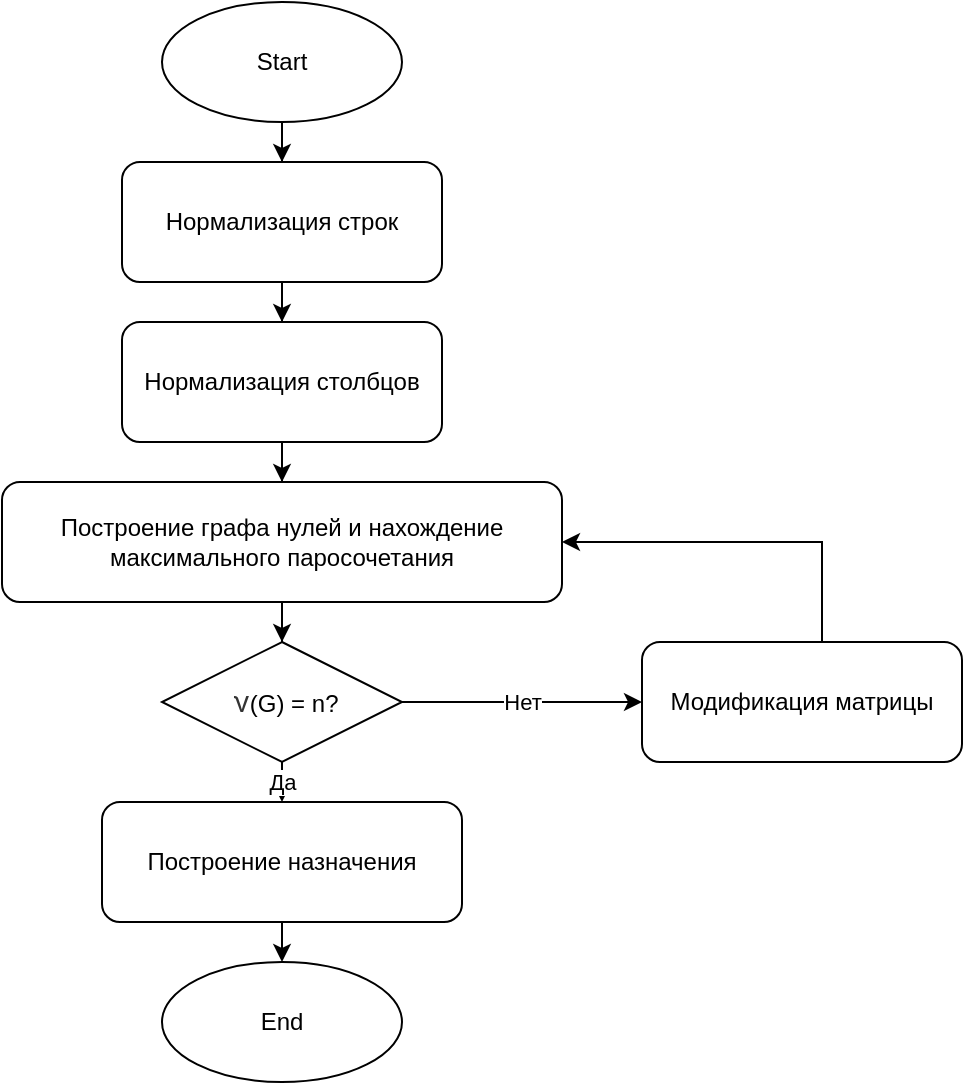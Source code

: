 <mxfile version="26.2.2">
  <diagram id="flowchart" name="Page-1">
    <mxGraphModel dx="672" dy="608" grid="1" gridSize="10" guides="1" tooltips="1" connect="1" arrows="1" fold="1" page="1" pageScale="1" pageWidth="827" pageHeight="1169" math="0" shadow="0">
      <root>
        <mxCell id="0" />
        <mxCell id="1" parent="0" />
        <mxCell id="2" value="Start" style="ellipse;whiteSpace=wrap;html=1;" parent="1" vertex="1">
          <mxGeometry x="260" y="20" width="120" height="60" as="geometry" />
        </mxCell>
        <mxCell id="3" value="Нормализация строк" style="rounded=1;whiteSpace=wrap;html=1;" parent="1" vertex="1">
          <mxGeometry x="240" y="100" width="160" height="60" as="geometry" />
        </mxCell>
        <mxCell id="4" value="Нормализация столбцов" style="rounded=1;whiteSpace=wrap;html=1;" parent="1" vertex="1">
          <mxGeometry x="240" y="180" width="160" height="60" as="geometry" />
        </mxCell>
        <mxCell id="5" value="Построение графа нулей и нахождение максимального паросочетания" style="rounded=1;whiteSpace=wrap;html=1;" parent="1" vertex="1">
          <mxGeometry x="180" y="260" width="280" height="60" as="geometry" />
        </mxCell>
        <mxCell id="6" value="&lt;span style=&quot;caret-color: rgb(51, 51, 51); color: rgb(51, 51, 51); font-family: &amp;quot;YS Text&amp;quot;, -apple-system, BlinkMacSystemFont, Arial, Helvetica, &amp;quot;Arial Unicode MS&amp;quot;, sans-serif; font-size: 14px; text-align: start; background-color: rgb(255, 255, 255);&quot;&gt;&lt;span class=&quot;Apple-converted-space&quot;&gt;&amp;nbsp;&lt;/span&gt;ν&lt;/span&gt;(G) = n?" style="rhombus;whiteSpace=wrap;html=1;" parent="1" vertex="1">
          <mxGeometry x="260" y="340" width="120" height="60" as="geometry" />
        </mxCell>
        <mxCell id="7" value="Модификация матрицы" style="rounded=1;whiteSpace=wrap;html=1;" parent="1" vertex="1">
          <mxGeometry x="500" y="340" width="160" height="60" as="geometry" />
        </mxCell>
        <mxCell id="8" value="Построение назначения" style="rounded=1;whiteSpace=wrap;html=1;" parent="1" vertex="1">
          <mxGeometry x="230" y="420" width="180" height="60" as="geometry" />
        </mxCell>
        <mxCell id="9" value="End" style="ellipse;whiteSpace=wrap;html=1;" parent="1" vertex="1">
          <mxGeometry x="260" y="500" width="120" height="60" as="geometry" />
        </mxCell>
        <mxCell id="10" style="edgeStyle=orthogonalEdgeStyle;rounded=0;orthogonalLoop=1;jettySize=auto;html=1;" parent="1" source="2" target="3" edge="1">
          <mxGeometry relative="1" as="geometry" />
        </mxCell>
        <mxCell id="11" style="edgeStyle=orthogonalEdgeStyle;rounded=0;orthogonalLoop=1;jettySize=auto;html=1;" parent="1" source="3" target="4" edge="1">
          <mxGeometry relative="1" as="geometry" />
        </mxCell>
        <mxCell id="12" style="edgeStyle=orthogonalEdgeStyle;rounded=0;orthogonalLoop=1;jettySize=auto;html=1;" parent="1" source="4" target="5" edge="1">
          <mxGeometry relative="1" as="geometry" />
        </mxCell>
        <mxCell id="13" style="edgeStyle=orthogonalEdgeStyle;rounded=0;orthogonalLoop=1;jettySize=auto;html=1;" parent="1" source="5" target="6" edge="1">
          <mxGeometry relative="1" as="geometry" />
        </mxCell>
        <mxCell id="14" value="Да" style="edgeStyle=orthogonalEdgeStyle;rounded=0;html=1;" parent="1" source="6" target="8" edge="1">
          <mxGeometry relative="1" as="geometry">
            <mxPoint x="320" y="370" as="targetPoint" />
            <Array as="points">
              <mxPoint x="360" y="400" />
              <mxPoint x="360" y="400" />
            </Array>
          </mxGeometry>
        </mxCell>
        <mxCell id="15" value="Нет" style="edgeStyle=orthogonalEdgeStyle;rounded=0;html=1;" parent="1" source="6" target="7" edge="1">
          <mxGeometry relative="1" as="geometry">
            <mxPoint x="380" y="370" as="targetPoint" />
          </mxGeometry>
        </mxCell>
        <mxCell id="17" style="edgeStyle=orthogonalEdgeStyle;rounded=0;orthogonalLoop=1;jettySize=auto;html=1;" parent="1" source="8" target="9" edge="1">
          <mxGeometry relative="1" as="geometry">
            <Array as="points">
              <mxPoint x="370" y="480" />
              <mxPoint x="370" y="480" />
            </Array>
          </mxGeometry>
        </mxCell>
        <mxCell id="3s2OTtrZU4IRF3YgvVWg-18" value="" style="endArrow=classic;html=1;rounded=0;entryX=1;entryY=0.5;entryDx=0;entryDy=0;" edge="1" parent="1" target="5">
          <mxGeometry width="50" height="50" relative="1" as="geometry">
            <mxPoint x="590" y="340" as="sourcePoint" />
            <mxPoint x="520" y="290" as="targetPoint" />
            <Array as="points">
              <mxPoint x="590" y="290" />
            </Array>
          </mxGeometry>
        </mxCell>
      </root>
    </mxGraphModel>
  </diagram>
</mxfile>
